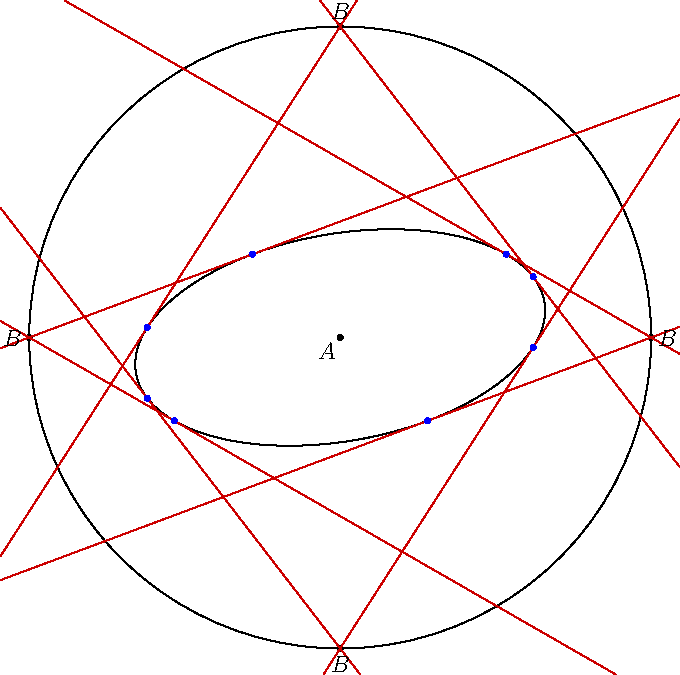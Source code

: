 import geometry;
size(12cm,0);

// currentcoordsys=cartesiansystem((0,0),i=(1,0.5),j=(-0.5,.75));
// show(currentcoordsys, xpen=invisible);

point A=(2.5,-1);
dot("$A$",A,SW);
ellipse el1=ellipse(A,2,1,10);
draw(el1);

circle C=circle(A,3);
draw(C);
for (int i=0; i < 360; i+=90) {

  point B=point(C,angabscissa(i));
  dot("$B$",B,locate(unit(B-A)));


  line[] tgt=tangents(el1,B);
  draw(tgt,0.8*red);

  for (int i=0; i < tgt.length; ++i) {
    dot(intersectionpoints(el1,tgt[i]),blue);
  }

}
